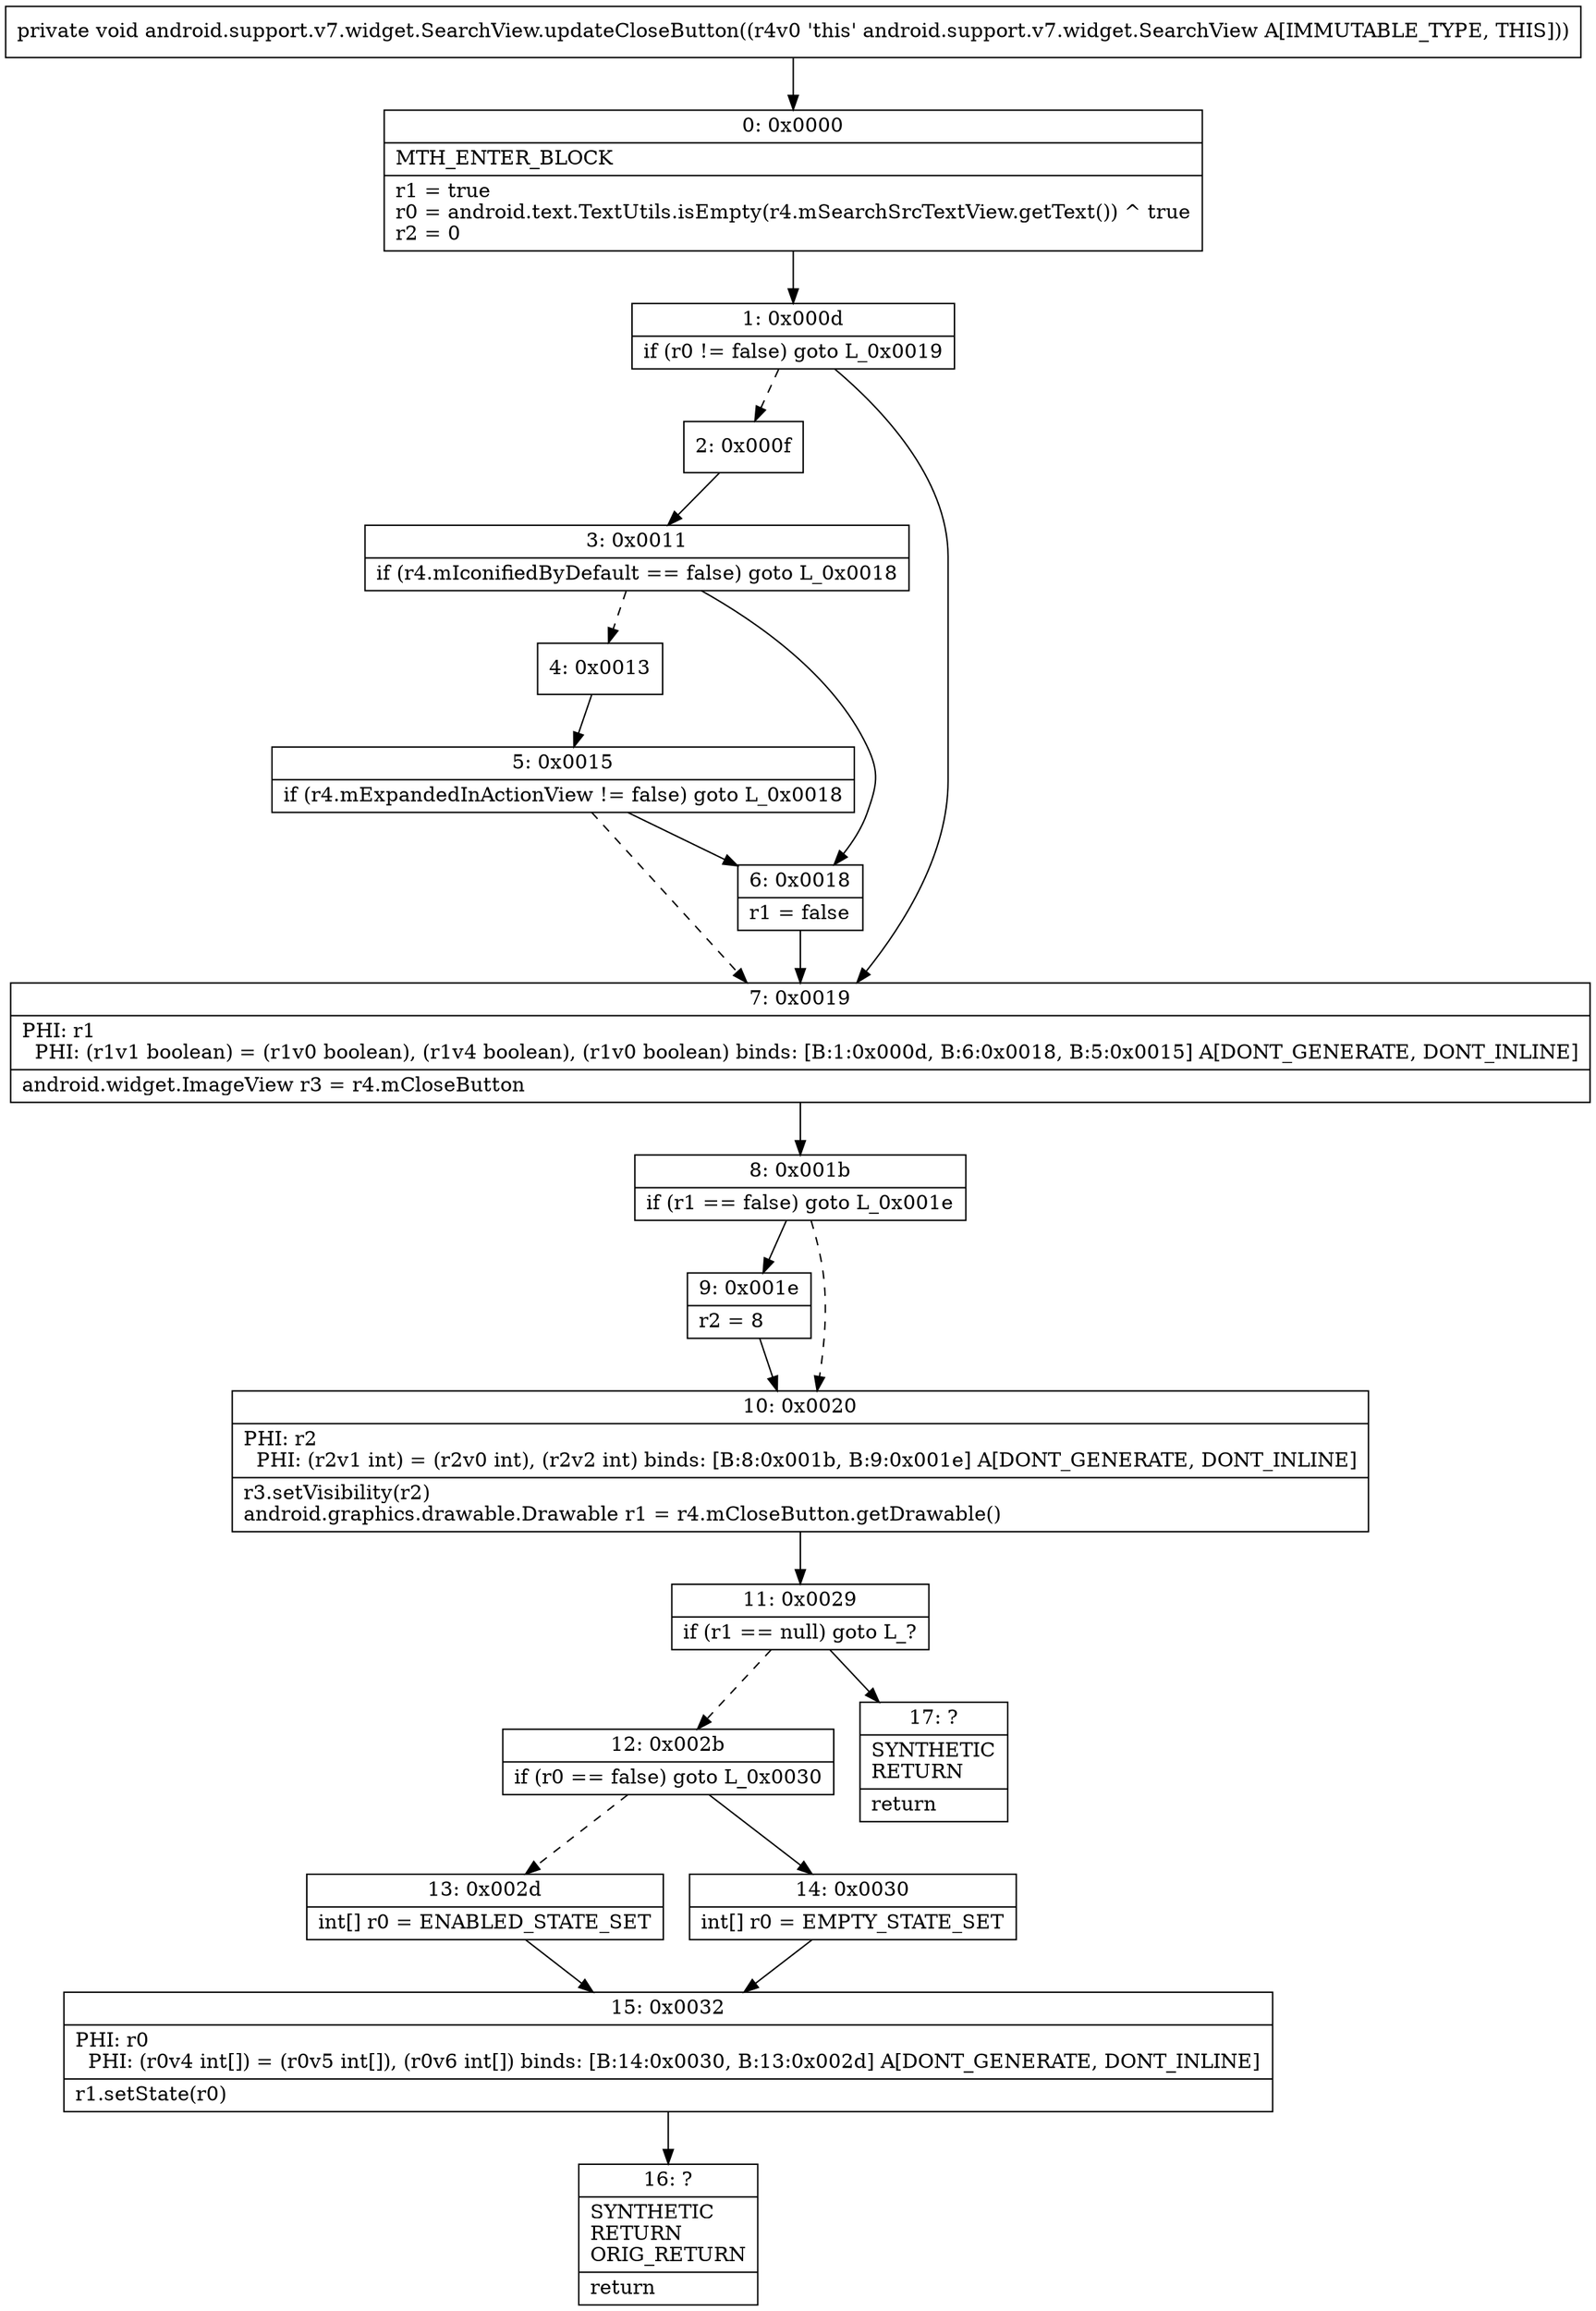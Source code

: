digraph "CFG forandroid.support.v7.widget.SearchView.updateCloseButton()V" {
Node_0 [shape=record,label="{0\:\ 0x0000|MTH_ENTER_BLOCK\l|r1 = true\lr0 = android.text.TextUtils.isEmpty(r4.mSearchSrcTextView.getText()) ^ true\lr2 = 0\l}"];
Node_1 [shape=record,label="{1\:\ 0x000d|if (r0 != false) goto L_0x0019\l}"];
Node_2 [shape=record,label="{2\:\ 0x000f}"];
Node_3 [shape=record,label="{3\:\ 0x0011|if (r4.mIconifiedByDefault == false) goto L_0x0018\l}"];
Node_4 [shape=record,label="{4\:\ 0x0013}"];
Node_5 [shape=record,label="{5\:\ 0x0015|if (r4.mExpandedInActionView != false) goto L_0x0018\l}"];
Node_6 [shape=record,label="{6\:\ 0x0018|r1 = false\l}"];
Node_7 [shape=record,label="{7\:\ 0x0019|PHI: r1 \l  PHI: (r1v1 boolean) = (r1v0 boolean), (r1v4 boolean), (r1v0 boolean) binds: [B:1:0x000d, B:6:0x0018, B:5:0x0015] A[DONT_GENERATE, DONT_INLINE]\l|android.widget.ImageView r3 = r4.mCloseButton\l}"];
Node_8 [shape=record,label="{8\:\ 0x001b|if (r1 == false) goto L_0x001e\l}"];
Node_9 [shape=record,label="{9\:\ 0x001e|r2 = 8\l}"];
Node_10 [shape=record,label="{10\:\ 0x0020|PHI: r2 \l  PHI: (r2v1 int) = (r2v0 int), (r2v2 int) binds: [B:8:0x001b, B:9:0x001e] A[DONT_GENERATE, DONT_INLINE]\l|r3.setVisibility(r2)\landroid.graphics.drawable.Drawable r1 = r4.mCloseButton.getDrawable()\l}"];
Node_11 [shape=record,label="{11\:\ 0x0029|if (r1 == null) goto L_?\l}"];
Node_12 [shape=record,label="{12\:\ 0x002b|if (r0 == false) goto L_0x0030\l}"];
Node_13 [shape=record,label="{13\:\ 0x002d|int[] r0 = ENABLED_STATE_SET\l}"];
Node_14 [shape=record,label="{14\:\ 0x0030|int[] r0 = EMPTY_STATE_SET\l}"];
Node_15 [shape=record,label="{15\:\ 0x0032|PHI: r0 \l  PHI: (r0v4 int[]) = (r0v5 int[]), (r0v6 int[]) binds: [B:14:0x0030, B:13:0x002d] A[DONT_GENERATE, DONT_INLINE]\l|r1.setState(r0)\l}"];
Node_16 [shape=record,label="{16\:\ ?|SYNTHETIC\lRETURN\lORIG_RETURN\l|return\l}"];
Node_17 [shape=record,label="{17\:\ ?|SYNTHETIC\lRETURN\l|return\l}"];
MethodNode[shape=record,label="{private void android.support.v7.widget.SearchView.updateCloseButton((r4v0 'this' android.support.v7.widget.SearchView A[IMMUTABLE_TYPE, THIS])) }"];
MethodNode -> Node_0;
Node_0 -> Node_1;
Node_1 -> Node_2[style=dashed];
Node_1 -> Node_7;
Node_2 -> Node_3;
Node_3 -> Node_4[style=dashed];
Node_3 -> Node_6;
Node_4 -> Node_5;
Node_5 -> Node_6;
Node_5 -> Node_7[style=dashed];
Node_6 -> Node_7;
Node_7 -> Node_8;
Node_8 -> Node_9;
Node_8 -> Node_10[style=dashed];
Node_9 -> Node_10;
Node_10 -> Node_11;
Node_11 -> Node_12[style=dashed];
Node_11 -> Node_17;
Node_12 -> Node_13[style=dashed];
Node_12 -> Node_14;
Node_13 -> Node_15;
Node_14 -> Node_15;
Node_15 -> Node_16;
}

